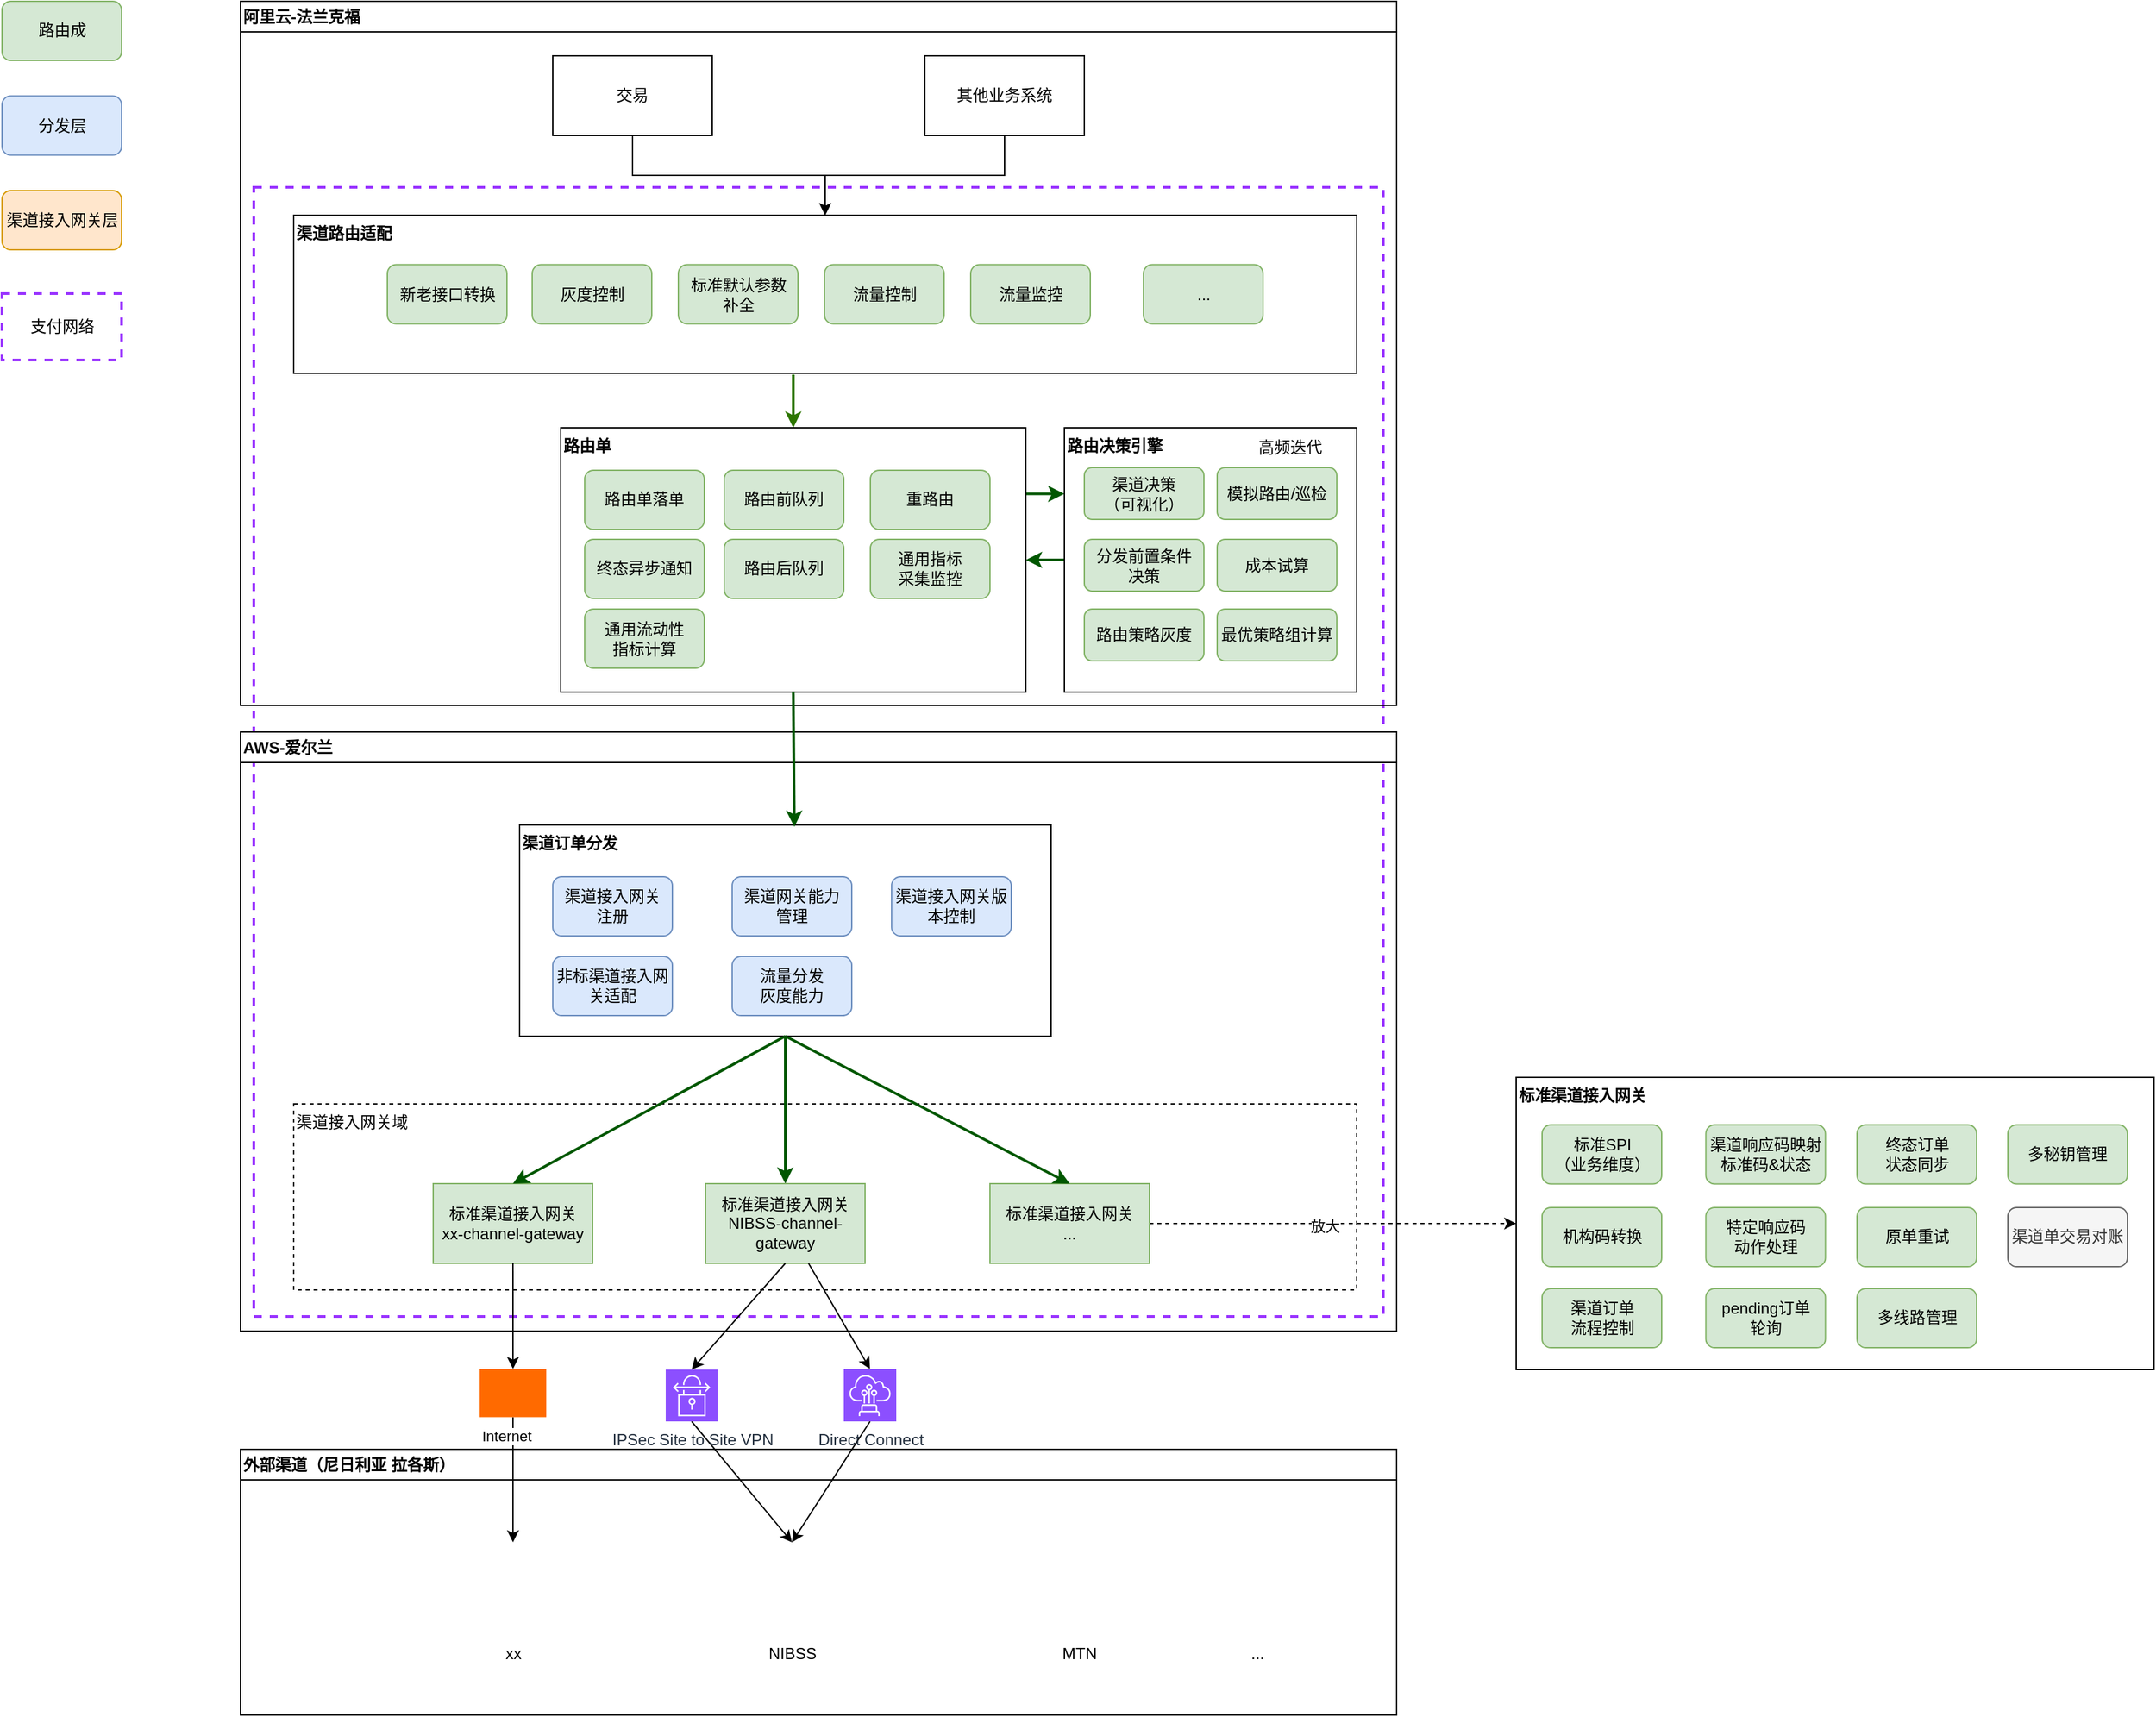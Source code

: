 <mxfile version="25.0.3">
  <diagram name="Page-1" id="9BB5iWTIzU-Hl_XkpuT6">
    <mxGraphModel dx="6534" dy="-315" grid="1" gridSize="10" guides="1" tooltips="1" connect="1" arrows="1" fold="1" page="1" pageScale="1" pageWidth="850" pageHeight="1100" math="0" shadow="0">
      <root>
        <mxCell id="0" />
        <mxCell id="1" parent="0" />
        <mxCell id="avMDx9u3WF0ZAJYoT9_1-1" value="" style="rounded=0;whiteSpace=wrap;html=1;dashed=1;strokeColor=#9933FF;strokeWidth=2;fillColor=none;" vertex="1" parent="1">
          <mxGeometry x="-4870" y="1430" width="850" height="850" as="geometry" />
        </mxCell>
        <mxCell id="avMDx9u3WF0ZAJYoT9_1-2" value="阿里云-法兰克福" style="swimlane;whiteSpace=wrap;html=1;align=left;" vertex="1" parent="1">
          <mxGeometry x="-4880" y="1290" width="870" height="530" as="geometry" />
        </mxCell>
        <mxCell id="avMDx9u3WF0ZAJYoT9_1-3" style="edgeStyle=orthogonalEdgeStyle;rounded=0;orthogonalLoop=1;jettySize=auto;html=1;entryX=0.5;entryY=0;entryDx=0;entryDy=0;" edge="1" parent="avMDx9u3WF0ZAJYoT9_1-2" source="avMDx9u3WF0ZAJYoT9_1-4" target="avMDx9u3WF0ZAJYoT9_1-8">
          <mxGeometry relative="1" as="geometry" />
        </mxCell>
        <mxCell id="avMDx9u3WF0ZAJYoT9_1-4" value="交易" style="rounded=0;whiteSpace=wrap;html=1;" vertex="1" parent="avMDx9u3WF0ZAJYoT9_1-2">
          <mxGeometry x="235" y="41" width="120" height="60" as="geometry" />
        </mxCell>
        <mxCell id="avMDx9u3WF0ZAJYoT9_1-5" style="edgeStyle=orthogonalEdgeStyle;rounded=0;orthogonalLoop=1;jettySize=auto;html=1;entryX=0.5;entryY=0;entryDx=0;entryDy=0;" edge="1" parent="avMDx9u3WF0ZAJYoT9_1-2" source="avMDx9u3WF0ZAJYoT9_1-6" target="avMDx9u3WF0ZAJYoT9_1-8">
          <mxGeometry relative="1" as="geometry" />
        </mxCell>
        <mxCell id="avMDx9u3WF0ZAJYoT9_1-6" value="其他业务系统" style="rounded=0;whiteSpace=wrap;html=1;" vertex="1" parent="avMDx9u3WF0ZAJYoT9_1-2">
          <mxGeometry x="515" y="41" width="120" height="60" as="geometry" />
        </mxCell>
        <mxCell id="avMDx9u3WF0ZAJYoT9_1-7" style="edgeStyle=orthogonalEdgeStyle;rounded=0;orthogonalLoop=1;jettySize=auto;html=1;entryX=0.5;entryY=0;entryDx=0;entryDy=0;fillColor=#60a917;strokeColor=#2D7600;strokeWidth=2;exitX=0.47;exitY=1.008;exitDx=0;exitDy=0;exitPerimeter=0;" edge="1" parent="avMDx9u3WF0ZAJYoT9_1-2" source="avMDx9u3WF0ZAJYoT9_1-8" target="avMDx9u3WF0ZAJYoT9_1-15">
          <mxGeometry relative="1" as="geometry" />
        </mxCell>
        <mxCell id="avMDx9u3WF0ZAJYoT9_1-8" value="渠道路由适配" style="rounded=0;whiteSpace=wrap;html=1;align=left;verticalAlign=top;fontStyle=1" vertex="1" parent="avMDx9u3WF0ZAJYoT9_1-2">
          <mxGeometry x="40" y="161" width="800" height="119" as="geometry" />
        </mxCell>
        <mxCell id="avMDx9u3WF0ZAJYoT9_1-9" value="新老接口转换" style="rounded=1;whiteSpace=wrap;html=1;fillColor=#d5e8d4;strokeColor=#82b366;" vertex="1" parent="avMDx9u3WF0ZAJYoT9_1-2">
          <mxGeometry x="110.5" y="198.25" width="90" height="44.5" as="geometry" />
        </mxCell>
        <mxCell id="avMDx9u3WF0ZAJYoT9_1-10" value="灰度控制" style="rounded=1;whiteSpace=wrap;html=1;fillColor=#d5e8d4;strokeColor=#82b366;" vertex="1" parent="avMDx9u3WF0ZAJYoT9_1-2">
          <mxGeometry x="219.5" y="198.25" width="90" height="44.5" as="geometry" />
        </mxCell>
        <mxCell id="avMDx9u3WF0ZAJYoT9_1-11" value="标准默认参数&lt;div&gt;补全&lt;/div&gt;" style="rounded=1;whiteSpace=wrap;html=1;fillColor=#d5e8d4;strokeColor=#82b366;" vertex="1" parent="avMDx9u3WF0ZAJYoT9_1-2">
          <mxGeometry x="329.5" y="198.25" width="90" height="44.5" as="geometry" />
        </mxCell>
        <mxCell id="avMDx9u3WF0ZAJYoT9_1-12" value="流量控制" style="rounded=1;whiteSpace=wrap;html=1;fillColor=#d5e8d4;strokeColor=#82b366;" vertex="1" parent="avMDx9u3WF0ZAJYoT9_1-2">
          <mxGeometry x="439.5" y="198.25" width="90" height="44.5" as="geometry" />
        </mxCell>
        <mxCell id="avMDx9u3WF0ZAJYoT9_1-13" value="流量监控" style="rounded=1;whiteSpace=wrap;html=1;fillColor=#d5e8d4;strokeColor=#82b366;" vertex="1" parent="avMDx9u3WF0ZAJYoT9_1-2">
          <mxGeometry x="549.5" y="198.25" width="90" height="44.5" as="geometry" />
        </mxCell>
        <mxCell id="avMDx9u3WF0ZAJYoT9_1-14" style="edgeStyle=orthogonalEdgeStyle;rounded=0;orthogonalLoop=1;jettySize=auto;html=1;entryX=0;entryY=0.25;entryDx=0;entryDy=0;exitX=1;exitY=0.25;exitDx=0;exitDy=0;strokeWidth=2;fillColor=#008a00;strokeColor=#005700;" edge="1" parent="avMDx9u3WF0ZAJYoT9_1-2" source="avMDx9u3WF0ZAJYoT9_1-15" target="avMDx9u3WF0ZAJYoT9_1-17">
          <mxGeometry relative="1" as="geometry" />
        </mxCell>
        <mxCell id="avMDx9u3WF0ZAJYoT9_1-15" value="路由单" style="rounded=0;whiteSpace=wrap;html=1;align=left;verticalAlign=top;fontStyle=1" vertex="1" parent="avMDx9u3WF0ZAJYoT9_1-2">
          <mxGeometry x="241" y="321" width="350" height="199" as="geometry" />
        </mxCell>
        <mxCell id="avMDx9u3WF0ZAJYoT9_1-16" style="edgeStyle=orthogonalEdgeStyle;rounded=0;orthogonalLoop=1;jettySize=auto;html=1;entryX=1;entryY=0.5;entryDx=0;entryDy=0;strokeWidth=2;fillColor=#008a00;strokeColor=#005700;" edge="1" parent="avMDx9u3WF0ZAJYoT9_1-2" source="avMDx9u3WF0ZAJYoT9_1-17" target="avMDx9u3WF0ZAJYoT9_1-15">
          <mxGeometry relative="1" as="geometry" />
        </mxCell>
        <mxCell id="avMDx9u3WF0ZAJYoT9_1-17" value="路由决策引擎" style="rounded=0;whiteSpace=wrap;html=1;align=left;verticalAlign=top;fontStyle=1" vertex="1" parent="avMDx9u3WF0ZAJYoT9_1-2">
          <mxGeometry x="620" y="321" width="220" height="199" as="geometry" />
        </mxCell>
        <mxCell id="avMDx9u3WF0ZAJYoT9_1-18" value="路由单落单" style="rounded=1;whiteSpace=wrap;html=1;fillColor=#d5e8d4;strokeColor=#82b366;" vertex="1" parent="avMDx9u3WF0ZAJYoT9_1-2">
          <mxGeometry x="259" y="353" width="90" height="44.5" as="geometry" />
        </mxCell>
        <mxCell id="avMDx9u3WF0ZAJYoT9_1-19" value="路由前队列" style="rounded=1;whiteSpace=wrap;html=1;fillColor=#d5e8d4;strokeColor=#82b366;" vertex="1" parent="avMDx9u3WF0ZAJYoT9_1-2">
          <mxGeometry x="364" y="353" width="90" height="44.5" as="geometry" />
        </mxCell>
        <mxCell id="avMDx9u3WF0ZAJYoT9_1-20" value="渠道决策&lt;div&gt;（可视化）&lt;/div&gt;" style="rounded=1;whiteSpace=wrap;html=1;fillColor=#d5e8d4;strokeColor=#82b366;" vertex="1" parent="avMDx9u3WF0ZAJYoT9_1-2">
          <mxGeometry x="635" y="351" width="90" height="39" as="geometry" />
        </mxCell>
        <mxCell id="avMDx9u3WF0ZAJYoT9_1-21" value="分发前置条件&lt;div&gt;决策&lt;/div&gt;" style="rounded=1;whiteSpace=wrap;html=1;fillColor=#d5e8d4;strokeColor=#82b366;" vertex="1" parent="avMDx9u3WF0ZAJYoT9_1-2">
          <mxGeometry x="635" y="405" width="90" height="39" as="geometry" />
        </mxCell>
        <mxCell id="avMDx9u3WF0ZAJYoT9_1-22" value="路由后队列" style="rounded=1;whiteSpace=wrap;html=1;fillColor=#d5e8d4;strokeColor=#82b366;" vertex="1" parent="avMDx9u3WF0ZAJYoT9_1-2">
          <mxGeometry x="364" y="405" width="90" height="44.5" as="geometry" />
        </mxCell>
        <mxCell id="avMDx9u3WF0ZAJYoT9_1-23" value="终态异步通知" style="rounded=1;whiteSpace=wrap;html=1;fillColor=#d5e8d4;strokeColor=#82b366;" vertex="1" parent="avMDx9u3WF0ZAJYoT9_1-2">
          <mxGeometry x="259" y="405" width="90" height="44.5" as="geometry" />
        </mxCell>
        <mxCell id="avMDx9u3WF0ZAJYoT9_1-24" value="重路由" style="rounded=1;whiteSpace=wrap;html=1;fillColor=#d5e8d4;strokeColor=#82b366;" vertex="1" parent="avMDx9u3WF0ZAJYoT9_1-2">
          <mxGeometry x="474" y="353" width="90" height="44.5" as="geometry" />
        </mxCell>
        <mxCell id="avMDx9u3WF0ZAJYoT9_1-25" value="通用指标&lt;div&gt;采集监控&lt;/div&gt;" style="rounded=1;whiteSpace=wrap;html=1;fillColor=#d5e8d4;strokeColor=#82b366;" vertex="1" parent="avMDx9u3WF0ZAJYoT9_1-2">
          <mxGeometry x="474" y="405" width="90" height="44.5" as="geometry" />
        </mxCell>
        <mxCell id="avMDx9u3WF0ZAJYoT9_1-26" value="模拟路由/巡检" style="rounded=1;whiteSpace=wrap;html=1;fillColor=#d5e8d4;strokeColor=#82b366;" vertex="1" parent="avMDx9u3WF0ZAJYoT9_1-2">
          <mxGeometry x="735" y="351" width="90" height="39" as="geometry" />
        </mxCell>
        <mxCell id="avMDx9u3WF0ZAJYoT9_1-27" value="成本试算" style="rounded=1;whiteSpace=wrap;html=1;fillColor=#d5e8d4;strokeColor=#82b366;" vertex="1" parent="avMDx9u3WF0ZAJYoT9_1-2">
          <mxGeometry x="735" y="405" width="90" height="39" as="geometry" />
        </mxCell>
        <mxCell id="avMDx9u3WF0ZAJYoT9_1-28" value="路由策略灰度" style="rounded=1;whiteSpace=wrap;html=1;fillColor=#d5e8d4;strokeColor=#82b366;" vertex="1" parent="avMDx9u3WF0ZAJYoT9_1-2">
          <mxGeometry x="635" y="457.5" width="90" height="39" as="geometry" />
        </mxCell>
        <mxCell id="avMDx9u3WF0ZAJYoT9_1-29" value="最优策略组计算" style="rounded=1;whiteSpace=wrap;html=1;fillColor=#d5e8d4;strokeColor=#82b366;" vertex="1" parent="avMDx9u3WF0ZAJYoT9_1-2">
          <mxGeometry x="735" y="457.5" width="90" height="39" as="geometry" />
        </mxCell>
        <mxCell id="avMDx9u3WF0ZAJYoT9_1-30" value="高频迭代" style="text;html=1;align=center;verticalAlign=middle;whiteSpace=wrap;rounded=0;" vertex="1" parent="avMDx9u3WF0ZAJYoT9_1-2">
          <mxGeometry x="760" y="321" width="60" height="30" as="geometry" />
        </mxCell>
        <mxCell id="avMDx9u3WF0ZAJYoT9_1-31" value="通用流动性&lt;div&gt;指标计算&lt;/div&gt;" style="rounded=1;whiteSpace=wrap;html=1;fillColor=#d5e8d4;strokeColor=#82b366;" vertex="1" parent="avMDx9u3WF0ZAJYoT9_1-2">
          <mxGeometry x="259" y="457.5" width="90" height="44.5" as="geometry" />
        </mxCell>
        <mxCell id="avMDx9u3WF0ZAJYoT9_1-90" value="..." style="rounded=1;whiteSpace=wrap;html=1;fillColor=#d5e8d4;strokeColor=#82b366;" vertex="1" parent="avMDx9u3WF0ZAJYoT9_1-2">
          <mxGeometry x="679.5" y="198.25" width="90" height="44.5" as="geometry" />
        </mxCell>
        <mxCell id="avMDx9u3WF0ZAJYoT9_1-32" value="AWS-爱尔兰" style="swimlane;whiteSpace=wrap;html=1;align=left;" vertex="1" parent="1">
          <mxGeometry x="-4880" y="1840" width="870" height="451" as="geometry" />
        </mxCell>
        <mxCell id="avMDx9u3WF0ZAJYoT9_1-33" value="渠道接入网关域" style="rounded=0;whiteSpace=wrap;html=1;dashed=1;align=left;verticalAlign=top;" vertex="1" parent="avMDx9u3WF0ZAJYoT9_1-32">
          <mxGeometry x="40" y="280" width="800" height="140" as="geometry" />
        </mxCell>
        <mxCell id="avMDx9u3WF0ZAJYoT9_1-38" style="rounded=0;orthogonalLoop=1;jettySize=auto;html=1;entryX=0.5;entryY=0;entryDx=0;entryDy=0;fillColor=#008a00;strokeColor=#005700;strokeWidth=2;exitX=0.5;exitY=1;exitDx=0;exitDy=0;" edge="1" parent="avMDx9u3WF0ZAJYoT9_1-32" source="avMDx9u3WF0ZAJYoT9_1-42" target="avMDx9u3WF0ZAJYoT9_1-52">
          <mxGeometry relative="1" as="geometry" />
        </mxCell>
        <mxCell id="avMDx9u3WF0ZAJYoT9_1-42" value="渠道订单分发" style="rounded=0;whiteSpace=wrap;html=1;align=left;verticalAlign=top;fontStyle=1" vertex="1" parent="avMDx9u3WF0ZAJYoT9_1-32">
          <mxGeometry x="210" y="70" width="400" height="159" as="geometry" />
        </mxCell>
        <mxCell id="avMDx9u3WF0ZAJYoT9_1-44" value="渠道接入网关&lt;div&gt;注册&lt;/div&gt;" style="rounded=1;whiteSpace=wrap;html=1;fillColor=#dae8fc;strokeColor=#6c8ebf;" vertex="1" parent="avMDx9u3WF0ZAJYoT9_1-32">
          <mxGeometry x="235" y="109" width="90" height="44.5" as="geometry" />
        </mxCell>
        <mxCell id="avMDx9u3WF0ZAJYoT9_1-45" value="渠道网关能力&lt;div&gt;管理&lt;/div&gt;" style="rounded=1;whiteSpace=wrap;html=1;fillColor=#dae8fc;strokeColor=#6c8ebf;" vertex="1" parent="avMDx9u3WF0ZAJYoT9_1-32">
          <mxGeometry x="370" y="109" width="90" height="44.5" as="geometry" />
        </mxCell>
        <mxCell id="avMDx9u3WF0ZAJYoT9_1-46" value="渠道接入网关版本控制" style="rounded=1;whiteSpace=wrap;html=1;fillColor=#dae8fc;strokeColor=#6c8ebf;" vertex="1" parent="avMDx9u3WF0ZAJYoT9_1-32">
          <mxGeometry x="490" y="109" width="90" height="44.5" as="geometry" />
        </mxCell>
        <mxCell id="avMDx9u3WF0ZAJYoT9_1-47" value="流量分发&lt;div&gt;灰度能力&lt;/div&gt;" style="rounded=1;whiteSpace=wrap;html=1;fillColor=#dae8fc;strokeColor=#6c8ebf;" vertex="1" parent="avMDx9u3WF0ZAJYoT9_1-32">
          <mxGeometry x="370" y="169" width="90" height="44.5" as="geometry" />
        </mxCell>
        <mxCell id="avMDx9u3WF0ZAJYoT9_1-48" value="非标渠道接入网关适配" style="rounded=1;whiteSpace=wrap;html=1;fillColor=#dae8fc;strokeColor=#6c8ebf;" vertex="1" parent="avMDx9u3WF0ZAJYoT9_1-32">
          <mxGeometry x="235" y="169" width="90" height="44.5" as="geometry" />
        </mxCell>
        <mxCell id="avMDx9u3WF0ZAJYoT9_1-51" value="标准渠道接入网关&lt;div&gt;xx-channel-gateway&lt;/div&gt;" style="rounded=0;whiteSpace=wrap;html=1;fillColor=#d5e8d4;strokeColor=#82b366;" vertex="1" parent="avMDx9u3WF0ZAJYoT9_1-32">
          <mxGeometry x="145" y="340" width="120" height="60" as="geometry" />
        </mxCell>
        <mxCell id="avMDx9u3WF0ZAJYoT9_1-52" value="标准渠道接入网关&lt;div&gt;NIBSS-channel-gateway&lt;/div&gt;" style="rounded=0;whiteSpace=wrap;html=1;fillColor=#d5e8d4;strokeColor=#82b366;" vertex="1" parent="avMDx9u3WF0ZAJYoT9_1-32">
          <mxGeometry x="350" y="340" width="120" height="60" as="geometry" />
        </mxCell>
        <mxCell id="avMDx9u3WF0ZAJYoT9_1-55" style="rounded=0;orthogonalLoop=1;jettySize=auto;html=1;entryX=0.5;entryY=0;entryDx=0;entryDy=0;fillColor=#008a00;strokeColor=#005700;strokeWidth=2;exitX=0.5;exitY=1;exitDx=0;exitDy=0;" edge="1" parent="avMDx9u3WF0ZAJYoT9_1-32" source="avMDx9u3WF0ZAJYoT9_1-42" target="avMDx9u3WF0ZAJYoT9_1-51">
          <mxGeometry relative="1" as="geometry" />
        </mxCell>
        <mxCell id="avMDx9u3WF0ZAJYoT9_1-57" style="rounded=0;orthogonalLoop=1;jettySize=auto;html=1;entryX=0.517;entryY=0.009;entryDx=0;entryDy=0;entryPerimeter=0;exitX=0.5;exitY=1;exitDx=0;exitDy=0;fillColor=#008a00;strokeColor=#005700;strokeWidth=2;" edge="1" parent="1" source="avMDx9u3WF0ZAJYoT9_1-15" target="avMDx9u3WF0ZAJYoT9_1-42">
          <mxGeometry relative="1" as="geometry" />
        </mxCell>
        <mxCell id="avMDx9u3WF0ZAJYoT9_1-58" value="外部渠道（尼日利亚 拉各斯）" style="swimlane;whiteSpace=wrap;html=1;align=left;" vertex="1" parent="1">
          <mxGeometry x="-4880" y="2380" width="870" height="200" as="geometry" />
        </mxCell>
        <mxCell id="avMDx9u3WF0ZAJYoT9_1-60" value="xx" style="shape=image;html=1;verticalAlign=top;verticalLabelPosition=bottom;labelBackgroundColor=#ffffff;imageAspect=0;aspect=fixed;image=https://cdn4.iconfinder.com/data/icons/48-bubbles/48/04.Bank-128.png" vertex="1" parent="avMDx9u3WF0ZAJYoT9_1-58">
          <mxGeometry x="170.05" y="70" width="70" height="70" as="geometry" />
        </mxCell>
        <mxCell id="avMDx9u3WF0ZAJYoT9_1-62" value="NIBSS" style="shape=image;html=1;verticalAlign=top;verticalLabelPosition=bottom;labelBackgroundColor=#ffffff;imageAspect=0;aspect=fixed;image=https://cdn4.iconfinder.com/data/icons/48-bubbles/48/04.Bank-128.png" vertex="1" parent="avMDx9u3WF0ZAJYoT9_1-58">
          <mxGeometry x="380" y="70" width="70" height="70" as="geometry" />
        </mxCell>
        <mxCell id="avMDx9u3WF0ZAJYoT9_1-63" value="MTN" style="shape=image;html=1;verticalAlign=top;verticalLabelPosition=bottom;labelBackgroundColor=#ffffff;imageAspect=0;aspect=fixed;image=https://cdn4.iconfinder.com/data/icons/48-bubbles/48/04.Bank-128.png" vertex="1" parent="avMDx9u3WF0ZAJYoT9_1-58">
          <mxGeometry x="596" y="70" width="70" height="70" as="geometry" />
        </mxCell>
        <mxCell id="avMDx9u3WF0ZAJYoT9_1-64" value="..." style="shape=image;html=1;verticalAlign=top;verticalLabelPosition=bottom;labelBackgroundColor=#ffffff;imageAspect=0;aspect=fixed;image=https://cdn4.iconfinder.com/data/icons/48-bubbles/48/04.Bank-128.png" vertex="1" parent="avMDx9u3WF0ZAJYoT9_1-58">
          <mxGeometry x="730" y="70" width="70" height="70" as="geometry" />
        </mxCell>
        <mxCell id="avMDx9u3WF0ZAJYoT9_1-65" value="分发层" style="rounded=1;whiteSpace=wrap;html=1;fillColor=#dae8fc;strokeColor=#6c8ebf;" vertex="1" parent="1">
          <mxGeometry x="-5059.5" y="1361.25" width="90" height="44.5" as="geometry" />
        </mxCell>
        <mxCell id="avMDx9u3WF0ZAJYoT9_1-66" value="路由成" style="rounded=1;whiteSpace=wrap;html=1;fillColor=#d5e8d4;strokeColor=#82b366;" vertex="1" parent="1">
          <mxGeometry x="-5059.5" y="1290" width="90" height="44.5" as="geometry" />
        </mxCell>
        <mxCell id="avMDx9u3WF0ZAJYoT9_1-67" value="渠道接入网关层" style="rounded=1;whiteSpace=wrap;html=1;fillColor=#ffe6cc;strokeColor=#d79b00;" vertex="1" parent="1">
          <mxGeometry x="-5059.5" y="1432.5" width="90" height="44.5" as="geometry" />
        </mxCell>
        <mxCell id="avMDx9u3WF0ZAJYoT9_1-74" value="标准渠道接入网关" style="rounded=0;whiteSpace=wrap;html=1;verticalAlign=top;align=left;fontStyle=1" vertex="1" parent="1">
          <mxGeometry x="-3920" y="2100" width="480" height="220" as="geometry" />
        </mxCell>
        <mxCell id="avMDx9u3WF0ZAJYoT9_1-75" value="标准SPI&lt;div&gt;（业务维度）&lt;/div&gt;" style="rounded=1;whiteSpace=wrap;html=1;fillColor=#d5e8d4;strokeColor=#82b366;" vertex="1" parent="1">
          <mxGeometry x="-3900.5" y="2135.75" width="90" height="44.5" as="geometry" />
        </mxCell>
        <mxCell id="avMDx9u3WF0ZAJYoT9_1-76" value="机构码转换" style="rounded=1;whiteSpace=wrap;html=1;fillColor=#d5e8d4;strokeColor=#82b366;" vertex="1" parent="1">
          <mxGeometry x="-3900.5" y="2198" width="90" height="44.5" as="geometry" />
        </mxCell>
        <mxCell id="avMDx9u3WF0ZAJYoT9_1-77" value="渠道订单&lt;div&gt;流程控制&lt;/div&gt;" style="rounded=1;whiteSpace=wrap;html=1;fillColor=#d5e8d4;strokeColor=#82b366;" vertex="1" parent="1">
          <mxGeometry x="-3900.5" y="2259" width="90" height="44.5" as="geometry" />
        </mxCell>
        <mxCell id="avMDx9u3WF0ZAJYoT9_1-78" value="渠道响应码映射&lt;div&gt;标准码&amp;amp;状态&lt;/div&gt;" style="rounded=1;whiteSpace=wrap;html=1;fillColor=#d5e8d4;strokeColor=#82b366;" vertex="1" parent="1">
          <mxGeometry x="-3777.25" y="2135.75" width="90" height="44.5" as="geometry" />
        </mxCell>
        <mxCell id="avMDx9u3WF0ZAJYoT9_1-79" value="特定响应码&lt;div&gt;动作处理&lt;/div&gt;" style="rounded=1;whiteSpace=wrap;html=1;fillColor=#d5e8d4;strokeColor=#82b366;" vertex="1" parent="1">
          <mxGeometry x="-3777.25" y="2198" width="90" height="44.5" as="geometry" />
        </mxCell>
        <mxCell id="avMDx9u3WF0ZAJYoT9_1-80" value="pending订单&lt;div&gt;轮询&lt;/div&gt;" style="rounded=1;whiteSpace=wrap;html=1;fillColor=#d5e8d4;strokeColor=#82b366;" vertex="1" parent="1">
          <mxGeometry x="-3777.25" y="2259" width="90" height="44.5" as="geometry" />
        </mxCell>
        <mxCell id="avMDx9u3WF0ZAJYoT9_1-81" value="终态订单&lt;div&gt;状态同步&lt;/div&gt;" style="rounded=1;whiteSpace=wrap;html=1;fillColor=#d5e8d4;strokeColor=#82b366;" vertex="1" parent="1">
          <mxGeometry x="-3663.5" y="2135.75" width="90" height="44.5" as="geometry" />
        </mxCell>
        <mxCell id="avMDx9u3WF0ZAJYoT9_1-82" value="原单重试" style="rounded=1;whiteSpace=wrap;html=1;fillColor=#d5e8d4;strokeColor=#82b366;" vertex="1" parent="1">
          <mxGeometry x="-3663.5" y="2198" width="90" height="44.5" as="geometry" />
        </mxCell>
        <mxCell id="avMDx9u3WF0ZAJYoT9_1-83" value="渠道单交易对账" style="rounded=1;whiteSpace=wrap;html=1;fillColor=#f5f5f5;strokeColor=#666666;fontColor=#333333;" vertex="1" parent="1">
          <mxGeometry x="-3550" y="2198" width="90" height="44.5" as="geometry" />
        </mxCell>
        <mxCell id="avMDx9u3WF0ZAJYoT9_1-84" style="rounded=0;orthogonalLoop=1;jettySize=auto;html=1;entryX=0;entryY=0.5;entryDx=0;entryDy=0;dashed=1;" edge="1" parent="1" source="avMDx9u3WF0ZAJYoT9_1-53" target="avMDx9u3WF0ZAJYoT9_1-74">
          <mxGeometry relative="1" as="geometry" />
        </mxCell>
        <mxCell id="avMDx9u3WF0ZAJYoT9_1-85" value="放大" style="edgeLabel;html=1;align=center;verticalAlign=middle;resizable=0;points=[];" vertex="1" connectable="0" parent="avMDx9u3WF0ZAJYoT9_1-84">
          <mxGeometry x="-0.047" y="-2" relative="1" as="geometry">
            <mxPoint as="offset" />
          </mxGeometry>
        </mxCell>
        <mxCell id="avMDx9u3WF0ZAJYoT9_1-86" value="支付网络" style="rounded=0;whiteSpace=wrap;html=1;dashed=1;strokeColor=#9933FF;strokeWidth=2;fillColor=none;" vertex="1" parent="1">
          <mxGeometry x="-5059.5" y="1510" width="90" height="50" as="geometry" />
        </mxCell>
        <mxCell id="avMDx9u3WF0ZAJYoT9_1-87" value="多线路管理" style="rounded=1;whiteSpace=wrap;html=1;fillColor=#d5e8d4;strokeColor=#82b366;" vertex="1" parent="1">
          <mxGeometry x="-3663.5" y="2259" width="90" height="44.5" as="geometry" />
        </mxCell>
        <mxCell id="avMDx9u3WF0ZAJYoT9_1-88" value="多秘钥管理" style="rounded=1;whiteSpace=wrap;html=1;fillColor=#d5e8d4;strokeColor=#82b366;" vertex="1" parent="1">
          <mxGeometry x="-3550" y="2135.75" width="90" height="44.5" as="geometry" />
        </mxCell>
        <mxCell id="avMDx9u3WF0ZAJYoT9_1-53" value="标准渠道接入网关&lt;div&gt;...&lt;/div&gt;" style="rounded=0;whiteSpace=wrap;html=1;fillColor=#d5e8d4;strokeColor=#82b366;" vertex="1" parent="1">
          <mxGeometry x="-4316" y="2180" width="120" height="60" as="geometry" />
        </mxCell>
        <mxCell id="avMDx9u3WF0ZAJYoT9_1-39" style="rounded=0;orthogonalLoop=1;jettySize=auto;html=1;entryX=0.5;entryY=0;entryDx=0;entryDy=0;fillColor=#008a00;strokeColor=#005700;strokeWidth=2;exitX=0.5;exitY=1;exitDx=0;exitDy=0;" edge="1" parent="1" source="avMDx9u3WF0ZAJYoT9_1-42" target="avMDx9u3WF0ZAJYoT9_1-53">
          <mxGeometry relative="1" as="geometry" />
        </mxCell>
        <mxCell id="avMDx9u3WF0ZAJYoT9_1-91" style="rounded=0;orthogonalLoop=1;jettySize=auto;html=1;entryX=0.5;entryY=0;entryDx=0;entryDy=0;" edge="1" parent="1" source="avMDx9u3WF0ZAJYoT9_1-98" target="avMDx9u3WF0ZAJYoT9_1-60">
          <mxGeometry relative="1" as="geometry" />
        </mxCell>
        <mxCell id="avMDx9u3WF0ZAJYoT9_1-100" value="Internet" style="edgeLabel;html=1;align=center;verticalAlign=middle;resizable=0;points=[];" vertex="1" connectable="0" parent="avMDx9u3WF0ZAJYoT9_1-91">
          <mxGeometry x="-0.574" y="2" relative="1" as="geometry">
            <mxPoint x="-7" y="-6" as="offset" />
          </mxGeometry>
        </mxCell>
        <mxCell id="avMDx9u3WF0ZAJYoT9_1-92" style="rounded=0;orthogonalLoop=1;jettySize=auto;html=1;entryX=0.5;entryY=0;entryDx=0;entryDy=0;exitX=0.5;exitY=1;exitDx=0;exitDy=0;exitPerimeter=0;" edge="1" parent="1" source="avMDx9u3WF0ZAJYoT9_1-93" target="avMDx9u3WF0ZAJYoT9_1-62">
          <mxGeometry relative="1" as="geometry" />
        </mxCell>
        <mxCell id="avMDx9u3WF0ZAJYoT9_1-94" value="" style="rounded=0;orthogonalLoop=1;jettySize=auto;html=1;entryX=0.5;entryY=0;entryDx=0;entryDy=0;exitX=0.5;exitY=1;exitDx=0;exitDy=0;" edge="1" parent="1" source="avMDx9u3WF0ZAJYoT9_1-52" target="avMDx9u3WF0ZAJYoT9_1-93">
          <mxGeometry relative="1" as="geometry">
            <mxPoint x="-4459" y="2240" as="sourcePoint" />
            <mxPoint x="-4379" y="2450" as="targetPoint" />
          </mxGeometry>
        </mxCell>
        <mxCell id="avMDx9u3WF0ZAJYoT9_1-93" value="IPSec Site to Site VPN" style="sketch=0;points=[[0,0,0],[0.25,0,0],[0.5,0,0],[0.75,0,0],[1,0,0],[0,1,0],[0.25,1,0],[0.5,1,0],[0.75,1,0],[1,1,0],[0,0.25,0],[0,0.5,0],[0,0.75,0],[1,0.25,0],[1,0.5,0],[1,0.75,0]];outlineConnect=0;fontColor=#232F3E;fillColor=#8C4FFF;strokeColor=#ffffff;dashed=0;verticalLabelPosition=bottom;verticalAlign=top;align=center;html=1;fontSize=12;fontStyle=0;aspect=fixed;shape=mxgraph.aws4.resourceIcon;resIcon=mxgraph.aws4.site_to_site_vpn;" vertex="1" parent="1">
          <mxGeometry x="-4560" y="2320" width="39" height="39" as="geometry" />
        </mxCell>
        <mxCell id="avMDx9u3WF0ZAJYoT9_1-97" style="rounded=0;orthogonalLoop=1;jettySize=auto;html=1;entryX=0.5;entryY=0;entryDx=0;entryDy=0;exitX=0.5;exitY=1;exitDx=0;exitDy=0;exitPerimeter=0;" edge="1" parent="1" source="avMDx9u3WF0ZAJYoT9_1-95" target="avMDx9u3WF0ZAJYoT9_1-62">
          <mxGeometry relative="1" as="geometry" />
        </mxCell>
        <mxCell id="avMDx9u3WF0ZAJYoT9_1-95" value="Direct Connect" style="sketch=0;points=[[0,0,0],[0.25,0,0],[0.5,0,0],[0.75,0,0],[1,0,0],[0,1,0],[0.25,1,0],[0.5,1,0],[0.75,1,0],[1,1,0],[0,0.25,0],[0,0.5,0],[0,0.75,0],[1,0.25,0],[1,0.5,0],[1,0.75,0]];outlineConnect=0;fontColor=#232F3E;fillColor=#8C4FFF;strokeColor=#ffffff;dashed=0;verticalLabelPosition=bottom;verticalAlign=top;align=center;html=1;fontSize=12;fontStyle=0;aspect=fixed;shape=mxgraph.aws4.resourceIcon;resIcon=mxgraph.aws4.direct_connect;" vertex="1" parent="1">
          <mxGeometry x="-4426" y="2319.5" width="39.5" height="39.5" as="geometry" />
        </mxCell>
        <mxCell id="avMDx9u3WF0ZAJYoT9_1-96" style="rounded=0;orthogonalLoop=1;jettySize=auto;html=1;entryX=0.5;entryY=0;entryDx=0;entryDy=0;entryPerimeter=0;" edge="1" parent="1" source="avMDx9u3WF0ZAJYoT9_1-52" target="avMDx9u3WF0ZAJYoT9_1-95">
          <mxGeometry relative="1" as="geometry" />
        </mxCell>
        <mxCell id="avMDx9u3WF0ZAJYoT9_1-99" value="" style="rounded=0;orthogonalLoop=1;jettySize=auto;html=1;entryX=0.5;entryY=0;entryDx=0;entryDy=0;" edge="1" parent="1" source="avMDx9u3WF0ZAJYoT9_1-51" target="avMDx9u3WF0ZAJYoT9_1-98">
          <mxGeometry relative="1" as="geometry">
            <mxPoint x="-4670" y="2240" as="sourcePoint" />
            <mxPoint x="-4639" y="2450" as="targetPoint" />
          </mxGeometry>
        </mxCell>
        <mxCell id="avMDx9u3WF0ZAJYoT9_1-98" value="" style="points=[];aspect=fixed;html=1;align=center;shadow=0;dashed=0;fillColor=#FF6A00;strokeColor=none;shape=mxgraph.alibaba_cloud.httpdns;" vertex="1" parent="1">
          <mxGeometry x="-4700" y="2319.5" width="50.1" height="36.3" as="geometry" />
        </mxCell>
      </root>
    </mxGraphModel>
  </diagram>
</mxfile>
